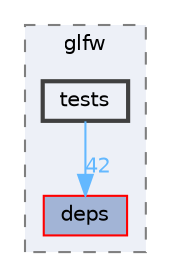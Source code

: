 digraph "src/glfw/tests"
{
 // LATEX_PDF_SIZE
  bgcolor="transparent";
  edge [fontname=Helvetica,fontsize=10,labelfontname=Helvetica,labelfontsize=10];
  node [fontname=Helvetica,fontsize=10,shape=box,height=0.2,width=0.4];
  compound=true
  subgraph clusterdir_4f42fb64a2a7ed6ea9e03b9eaacd6206 {
    graph [ bgcolor="#edf0f7", pencolor="grey50", label="glfw", fontname=Helvetica,fontsize=10 style="filled,dashed", URL="dir_4f42fb64a2a7ed6ea9e03b9eaacd6206.html",tooltip=""]
  dir_ddbd4614d4d0ae1075f77a1cf0a63a6a [label="deps", fillcolor="#a2b4d6", color="red", style="filled", URL="dir_ddbd4614d4d0ae1075f77a1cf0a63a6a.html",tooltip=""];
  dir_baf14dc8538f01c59717ed92c0c9d488 [label="tests", fillcolor="#edf0f7", color="grey25", style="filled,bold", URL="dir_baf14dc8538f01c59717ed92c0c9d488.html",tooltip=""];
  }
  dir_baf14dc8538f01c59717ed92c0c9d488->dir_ddbd4614d4d0ae1075f77a1cf0a63a6a [headlabel="42", labeldistance=1.5 headhref="dir_000048_000002.html" href="dir_000048_000002.html" color="steelblue1" fontcolor="steelblue1"];
}
